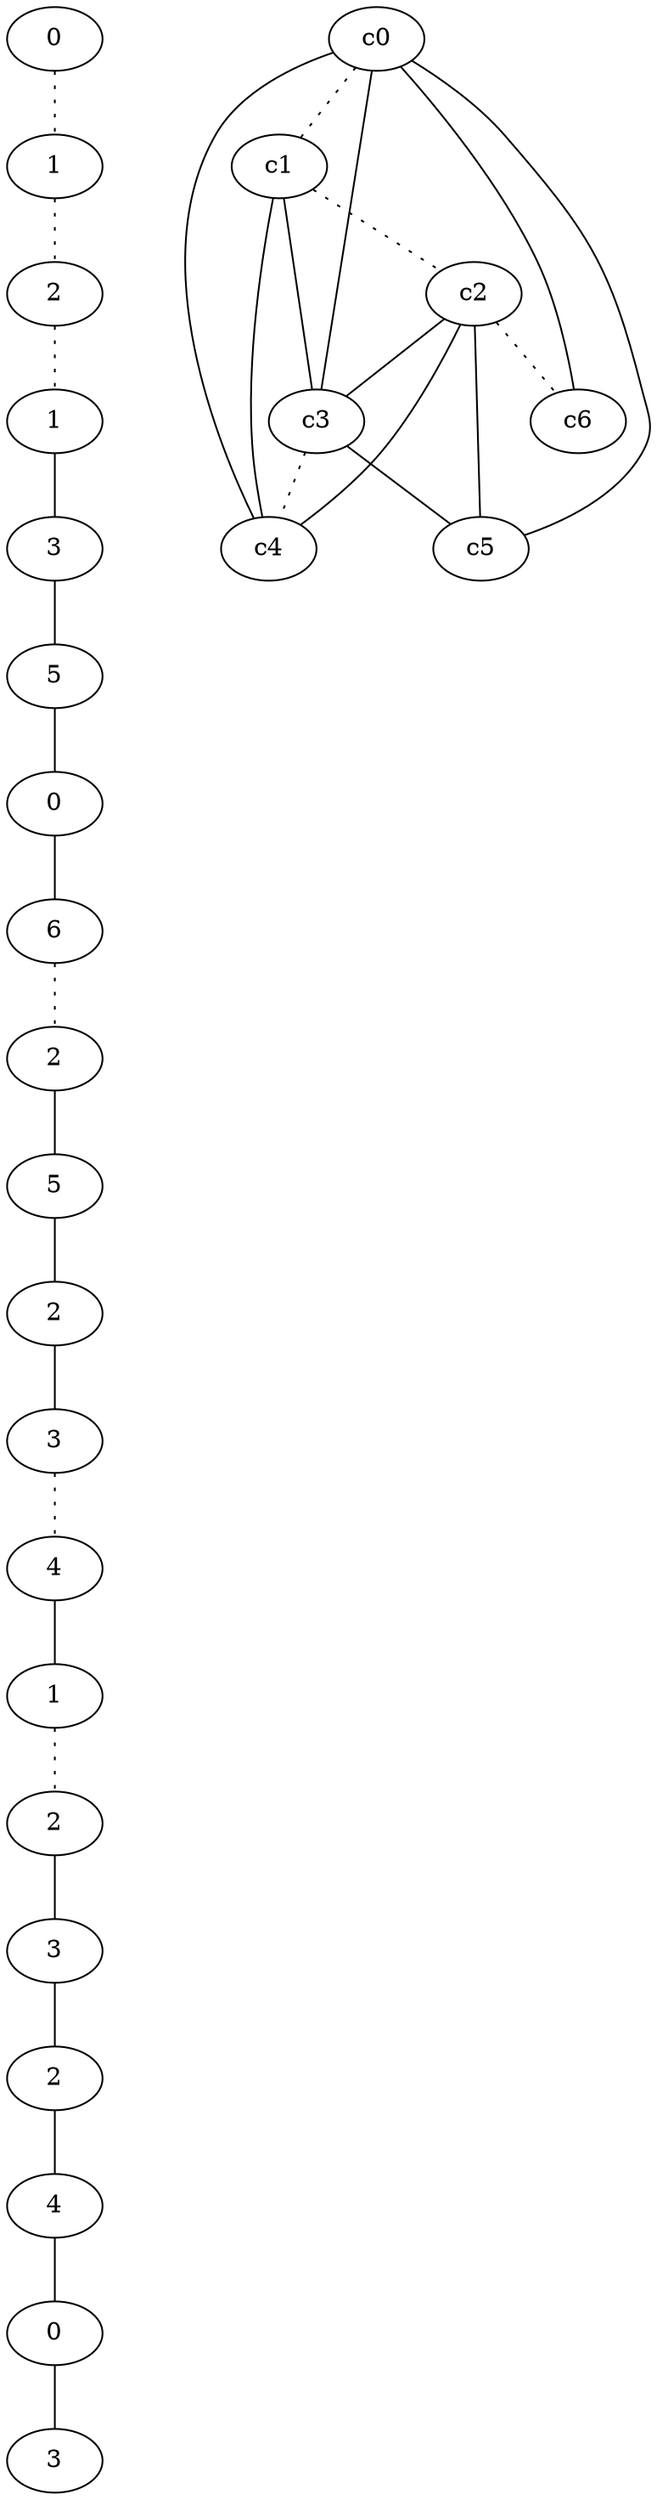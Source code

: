 graph {
a0[label=0];
a1[label=1];
a2[label=2];
a3[label=1];
a4[label=3];
a5[label=5];
a6[label=0];
a7[label=6];
a8[label=2];
a9[label=5];
a10[label=2];
a11[label=3];
a12[label=4];
a13[label=1];
a14[label=2];
a15[label=3];
a16[label=2];
a17[label=4];
a18[label=0];
a19[label=3];
a0 -- a1 [style=dotted];
a1 -- a2 [style=dotted];
a2 -- a3 [style=dotted];
a3 -- a4;
a4 -- a5;
a5 -- a6;
a6 -- a7;
a7 -- a8 [style=dotted];
a8 -- a9;
a9 -- a10;
a10 -- a11;
a11 -- a12 [style=dotted];
a12 -- a13;
a13 -- a14 [style=dotted];
a14 -- a15;
a15 -- a16;
a16 -- a17;
a17 -- a18;
a18 -- a19;
c0 -- c1 [style=dotted];
c0 -- c3;
c0 -- c4;
c0 -- c5;
c0 -- c6;
c1 -- c2 [style=dotted];
c1 -- c3;
c1 -- c4;
c2 -- c3;
c2 -- c4;
c2 -- c5;
c2 -- c6 [style=dotted];
c3 -- c4 [style=dotted];
c3 -- c5;
}
